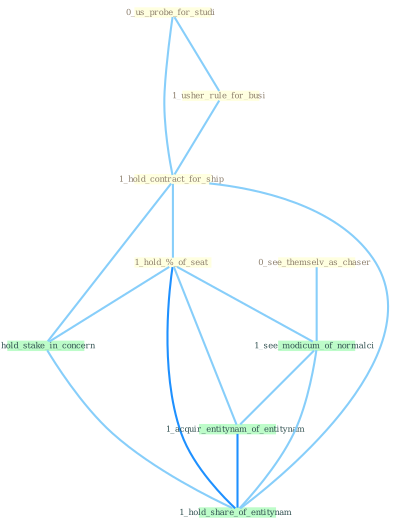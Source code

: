 Graph G{ 
    node
    [shape=polygon,style=filled,width=.5,height=.06,color="#BDFCC9",fixedsize=true,fontsize=4,
    fontcolor="#2f4f4f"];
    {node
    [color="#ffffe0", fontcolor="#8b7d6b"] "0_see_themselv_as_chaser " "0_us_probe_for_studi " "1_usher_rule_for_busi " "1_hold_contract_for_ship " "1_hold_%_of_seat "}
{node [color="#fff0f5", fontcolor="#b22222"]}
edge [color="#B0E2FF"];

	"0_see_themselv_as_chaser " -- "1_see_modicum_of_normalci " [w="1", color="#87cefa" ];
	"0_us_probe_for_studi " -- "1_usher_rule_for_busi " [w="1", color="#87cefa" ];
	"0_us_probe_for_studi " -- "1_hold_contract_for_ship " [w="1", color="#87cefa" ];
	"1_usher_rule_for_busi " -- "1_hold_contract_for_ship " [w="1", color="#87cefa" ];
	"1_hold_contract_for_ship " -- "1_hold_%_of_seat " [w="1", color="#87cefa" ];
	"1_hold_contract_for_ship " -- "1_hold_stake_in_concern " [w="1", color="#87cefa" ];
	"1_hold_contract_for_ship " -- "1_hold_share_of_entitynam " [w="1", color="#87cefa" ];
	"1_hold_%_of_seat " -- "1_hold_stake_in_concern " [w="1", color="#87cefa" ];
	"1_hold_%_of_seat " -- "1_see_modicum_of_normalci " [w="1", color="#87cefa" ];
	"1_hold_%_of_seat " -- "1_acquir_entitynam_of_entitynam " [w="1", color="#87cefa" ];
	"1_hold_%_of_seat " -- "1_hold_share_of_entitynam " [w="2", color="#1e90ff" , len=0.8];
	"1_hold_stake_in_concern " -- "1_hold_share_of_entitynam " [w="1", color="#87cefa" ];
	"1_see_modicum_of_normalci " -- "1_acquir_entitynam_of_entitynam " [w="1", color="#87cefa" ];
	"1_see_modicum_of_normalci " -- "1_hold_share_of_entitynam " [w="1", color="#87cefa" ];
	"1_acquir_entitynam_of_entitynam " -- "1_hold_share_of_entitynam " [w="2", color="#1e90ff" , len=0.8];
}